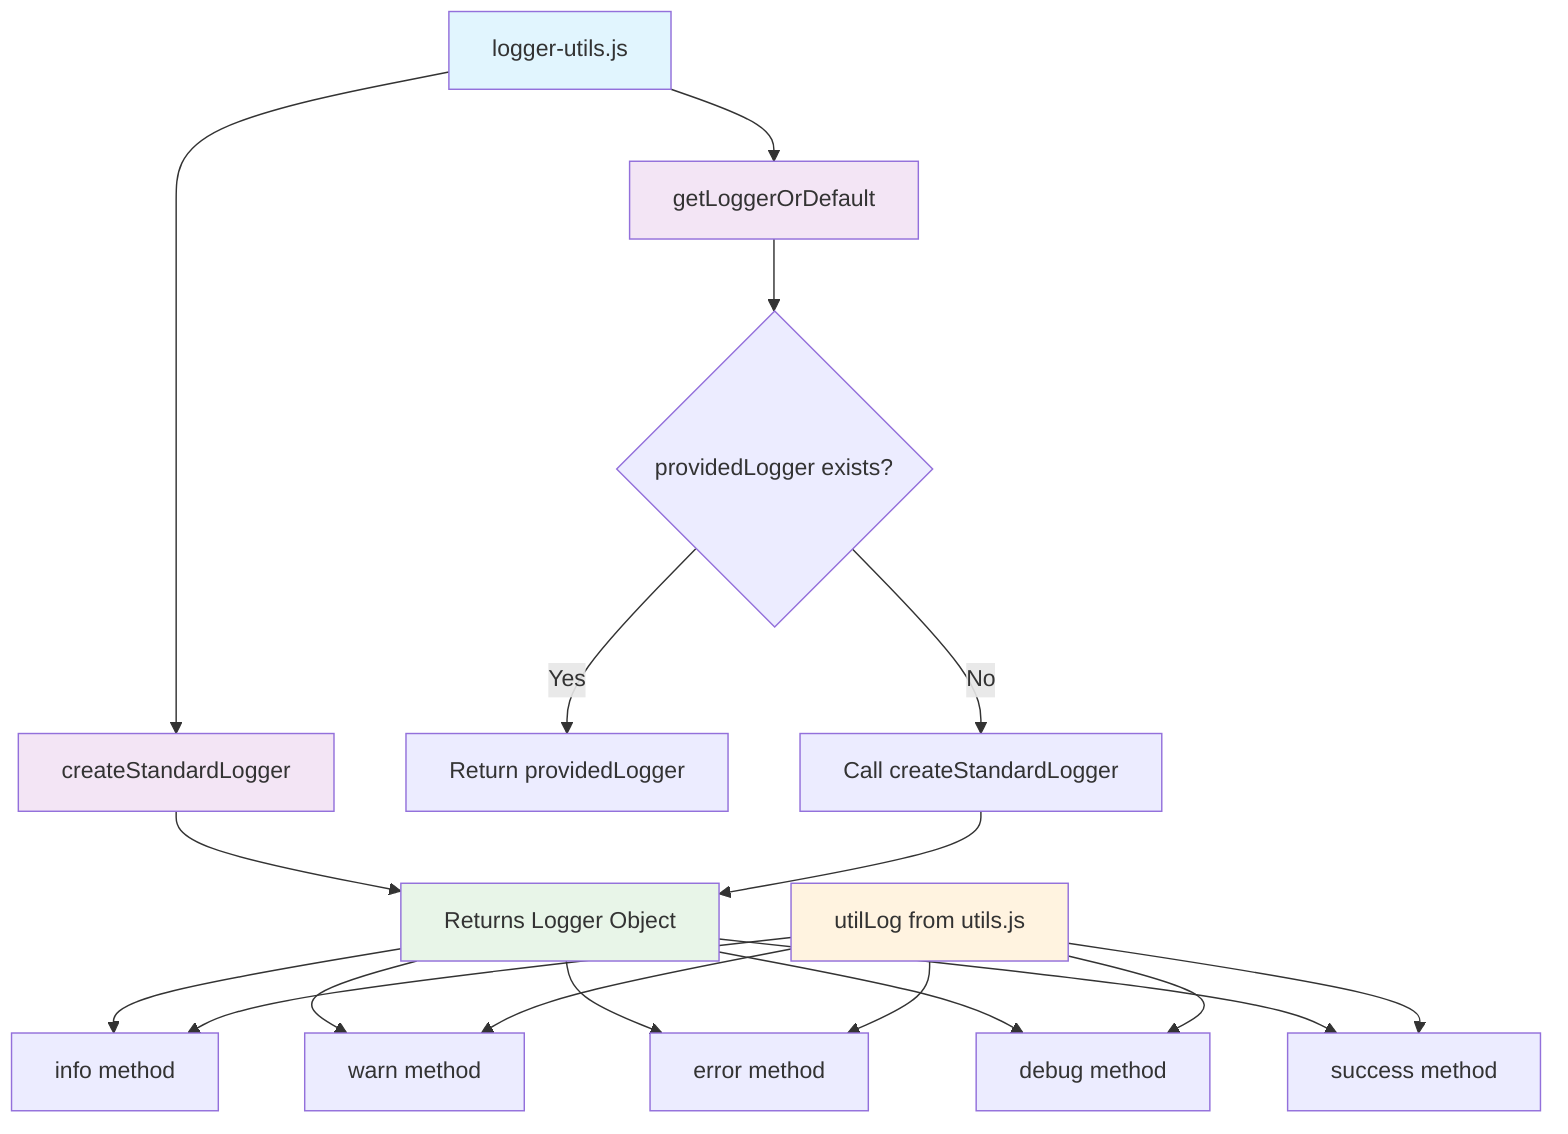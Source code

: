 graph TD
    A[logger-utils.js] --> B[createStandardLogger]
    A --> C[getLoggerOrDefault]
    
    B --> D[Returns Logger Object]
    D --> E[info method]
    D --> F[warn method]
    D --> G[error method]
    D --> H[debug method]
    D --> I[success method]
    
    J[utilLog from utils.js] --> E
    J --> F
    J --> G
    J --> H
    J --> I
    
    C --> K{providedLogger exists?}
    K -->|Yes| L[Return providedLogger]
    K -->|No| M[Call createStandardLogger]
    M --> D
    
    style A fill:#e1f5fe
    style B fill:#f3e5f5
    style C fill:#f3e5f5
    style D fill:#e8f5e8
    style J fill:#fff3e0
